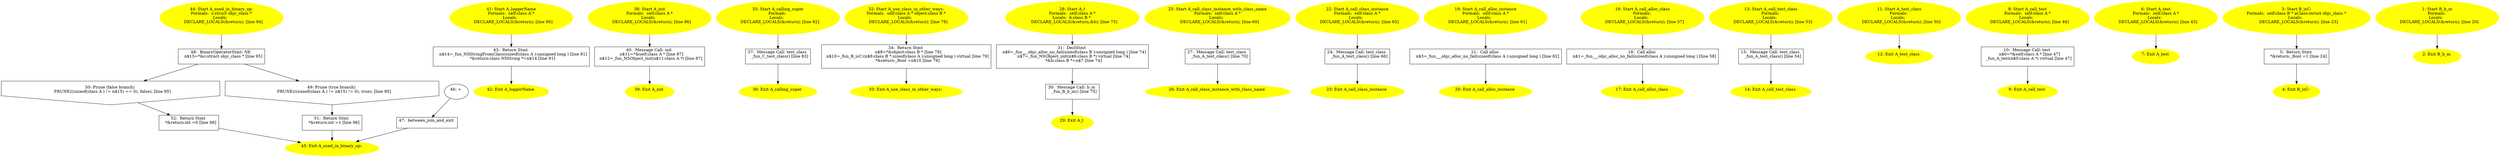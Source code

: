 /* @generated */
digraph iCFG {
52 [label="52:  Return Stmt \n   *&return:int =0 [line 98]\n " shape="box"]
	

	 52 -> 45 ;
51 [label="51:  Return Stmt \n   *&return:int =1 [line 96]\n " shape="box"]
	

	 51 -> 45 ;
50 [label="50: Prune (false branch) \n   PRUNE(((sizeof(class A ) != n$15) == 0), false); [line 95]\n " shape="invhouse"]
	

	 50 -> 52 ;
49 [label="49: Prune (true branch) \n   PRUNE(((sizeof(class A ) != n$15) != 0), true); [line 95]\n " shape="invhouse"]
	

	 49 -> 51 ;
48 [label="48:  BinaryOperatorStmt: NE \n   n$15=*&c:struct objc_class * [line 95]\n " shape="box"]
	

	 48 -> 49 ;
	 48 -> 50 ;
47 [label="47:  between_join_and_exit \n  " shape="box"]
	

	 47 -> 45 ;
46 [label="46: + \n  " ]
	

	 46 -> 47 ;
45 [label="45: Exit A_used_in_binary_op: \n  " color=yellow style=filled]
	

44 [label="44: Start A_used_in_binary_op:\nFormals:  c:struct objc_class *\nLocals:  \n   DECLARE_LOCALS(&return); [line 94]\n " color=yellow style=filled]
	

	 44 -> 48 ;
43 [label="43:  Return Stmt \n   n$14=_fun_NSStringFromClass(sizeof(class A ):unsigned long ) [line 91]\n  *&return:class NSString *=n$14 [line 91]\n " shape="box"]
	

	 43 -> 42 ;
42 [label="42: Exit A_loggerName \n  " color=yellow style=filled]
	

41 [label="41: Start A_loggerName\nFormals:  self:class A *\nLocals:  \n   DECLARE_LOCALS(&return); [line 90]\n " color=yellow style=filled]
	

	 41 -> 43 ;
40 [label="40:  Message Call: init \n   n$11=*&self:class A * [line 87]\n  n$12=_fun_NSObject_init(n$11:class A *) [line 87]\n " shape="box"]
	

	 40 -> 39 ;
39 [label="39: Exit A_init \n  " color=yellow style=filled]
	

38 [label="38: Start A_init\nFormals:  self:class A *\nLocals:  \n   DECLARE_LOCALS(&return); [line 86]\n " color=yellow style=filled]
	

	 38 -> 40 ;
37 [label="37:  Message Call: test_class \n   _fun_C_test_class() [line 83]\n " shape="box"]
	

	 37 -> 36 ;
36 [label="36: Exit A_calling_super \n  " color=yellow style=filled]
	

35 [label="35: Start A_calling_super\nFormals: \nLocals:  \n   DECLARE_LOCALS(&return); [line 82]\n " color=yellow style=filled]
	

	 35 -> 37 ;
34 [label="34:  Return Stmt \n   n$8=*&object:class B * [line 79]\n  n$10=_fun_B_isC:(n$8:class B *,sizeof(class A ):unsigned long ) virtual [line 79]\n  *&return:_Bool =n$10 [line 79]\n " shape="box"]
	

	 34 -> 33 ;
33 [label="33: Exit A_use_class_in_other_ways: \n  " color=yellow style=filled]
	

32 [label="32: Start A_use_class_in_other_ways:\nFormals:  self:class A * object:class B *\nLocals:  \n   DECLARE_LOCALS(&return); [line 78]\n " color=yellow style=filled]
	

	 32 -> 34 ;
31 [label="31:  DeclStmt \n   n$6=_fun___objc_alloc_no_fail(sizeof(class B ):unsigned long ) [line 74]\n  n$7=_fun_NSObject_init(n$6:class B *) virtual [line 74]\n  *&b:class B *=n$7 [line 74]\n " shape="box"]
	

	 31 -> 30 ;
30 [label="30:  Message Call: b_m \n   _fun_B_b_m() [line 75]\n " shape="box"]
	

	 30 -> 29 ;
29 [label="29: Exit A_t \n  " color=yellow style=filled]
	

28 [label="28: Start A_t\nFormals:  self:class A *\nLocals:  b:class B * \n   DECLARE_LOCALS(&return,&b); [line 73]\n " color=yellow style=filled]
	

	 28 -> 31 ;
27 [label="27:  Message Call: test_class \n   _fun_A_test_class() [line 70]\n " shape="box"]
	

	 27 -> 26 ;
26 [label="26: Exit A_call_class_instance_with_class_name \n  " color=yellow style=filled]
	

25 [label="25: Start A_call_class_instance_with_class_name\nFormals:  self:class A *\nLocals:  \n   DECLARE_LOCALS(&return); [line 69]\n " color=yellow style=filled]
	

	 25 -> 27 ;
24 [label="24:  Message Call: test_class \n   _fun_A_test_class() [line 66]\n " shape="box"]
	

	 24 -> 23 ;
23 [label="23: Exit A_call_class_instance \n  " color=yellow style=filled]
	

22 [label="22: Start A_call_class_instance\nFormals:  self:class A *\nLocals:  \n   DECLARE_LOCALS(&return); [line 65]\n " color=yellow style=filled]
	

	 22 -> 24 ;
21 [label="21:  Call alloc \n   n$3=_fun___objc_alloc_no_fail(sizeof(class A ):unsigned long ) [line 62]\n " shape="box"]
	

	 21 -> 20 ;
20 [label="20: Exit A_call_alloc_instance \n  " color=yellow style=filled]
	

19 [label="19: Start A_call_alloc_instance\nFormals:  self:class A *\nLocals:  \n   DECLARE_LOCALS(&return); [line 61]\n " color=yellow style=filled]
	

	 19 -> 21 ;
18 [label="18:  Call alloc \n   n$1=_fun___objc_alloc_no_fail(sizeof(class A ):unsigned long ) [line 58]\n " shape="box"]
	

	 18 -> 17 ;
17 [label="17: Exit A_call_alloc_class \n  " color=yellow style=filled]
	

16 [label="16: Start A_call_alloc_class\nFormals: \nLocals:  \n   DECLARE_LOCALS(&return); [line 57]\n " color=yellow style=filled]
	

	 16 -> 18 ;
15 [label="15:  Message Call: test_class \n   _fun_A_test_class() [line 54]\n " shape="box"]
	

	 15 -> 14 ;
14 [label="14: Exit A_call_test_class \n  " color=yellow style=filled]
	

13 [label="13: Start A_call_test_class\nFormals: \nLocals:  \n   DECLARE_LOCALS(&return); [line 53]\n " color=yellow style=filled]
	

	 13 -> 15 ;
12 [label="12: Exit A_test_class \n  " color=yellow style=filled]
	

11 [label="11: Start A_test_class\nFormals: \nLocals:  \n   DECLARE_LOCALS(&return); [line 50]\n " color=yellow style=filled]
	

	 11 -> 12 ;
10 [label="10:  Message Call: test \n   n$0=*&self:class A * [line 47]\n  _fun_A_test(n$0:class A *) virtual [line 47]\n " shape="box"]
	

	 10 -> 9 ;
9 [label="9: Exit A_call_test \n  " color=yellow style=filled]
	

8 [label="8: Start A_call_test\nFormals:  self:class A *\nLocals:  \n   DECLARE_LOCALS(&return); [line 46]\n " color=yellow style=filled]
	

	 8 -> 10 ;
7 [label="7: Exit A_test \n  " color=yellow style=filled]
	

6 [label="6: Start A_test\nFormals:  self:class A *\nLocals:  \n   DECLARE_LOCALS(&return); [line 43]\n " color=yellow style=filled]
	

	 6 -> 7 ;
5 [label="5:  Return Stmt \n   *&return:_Bool =1 [line 24]\n " shape="box"]
	

	 5 -> 4 ;
4 [label="4: Exit B_isC: \n  " color=yellow style=filled]
	

3 [label="3: Start B_isC:\nFormals:  self:class B * aClass:struct objc_class *\nLocals:  \n   DECLARE_LOCALS(&return); [line 23]\n " color=yellow style=filled]
	

	 3 -> 5 ;
2 [label="2: Exit B_b_m \n  " color=yellow style=filled]
	

1 [label="1: Start B_b_m\nFormals: \nLocals:  \n   DECLARE_LOCALS(&return); [line 20]\n " color=yellow style=filled]
	

	 1 -> 2 ;
}
